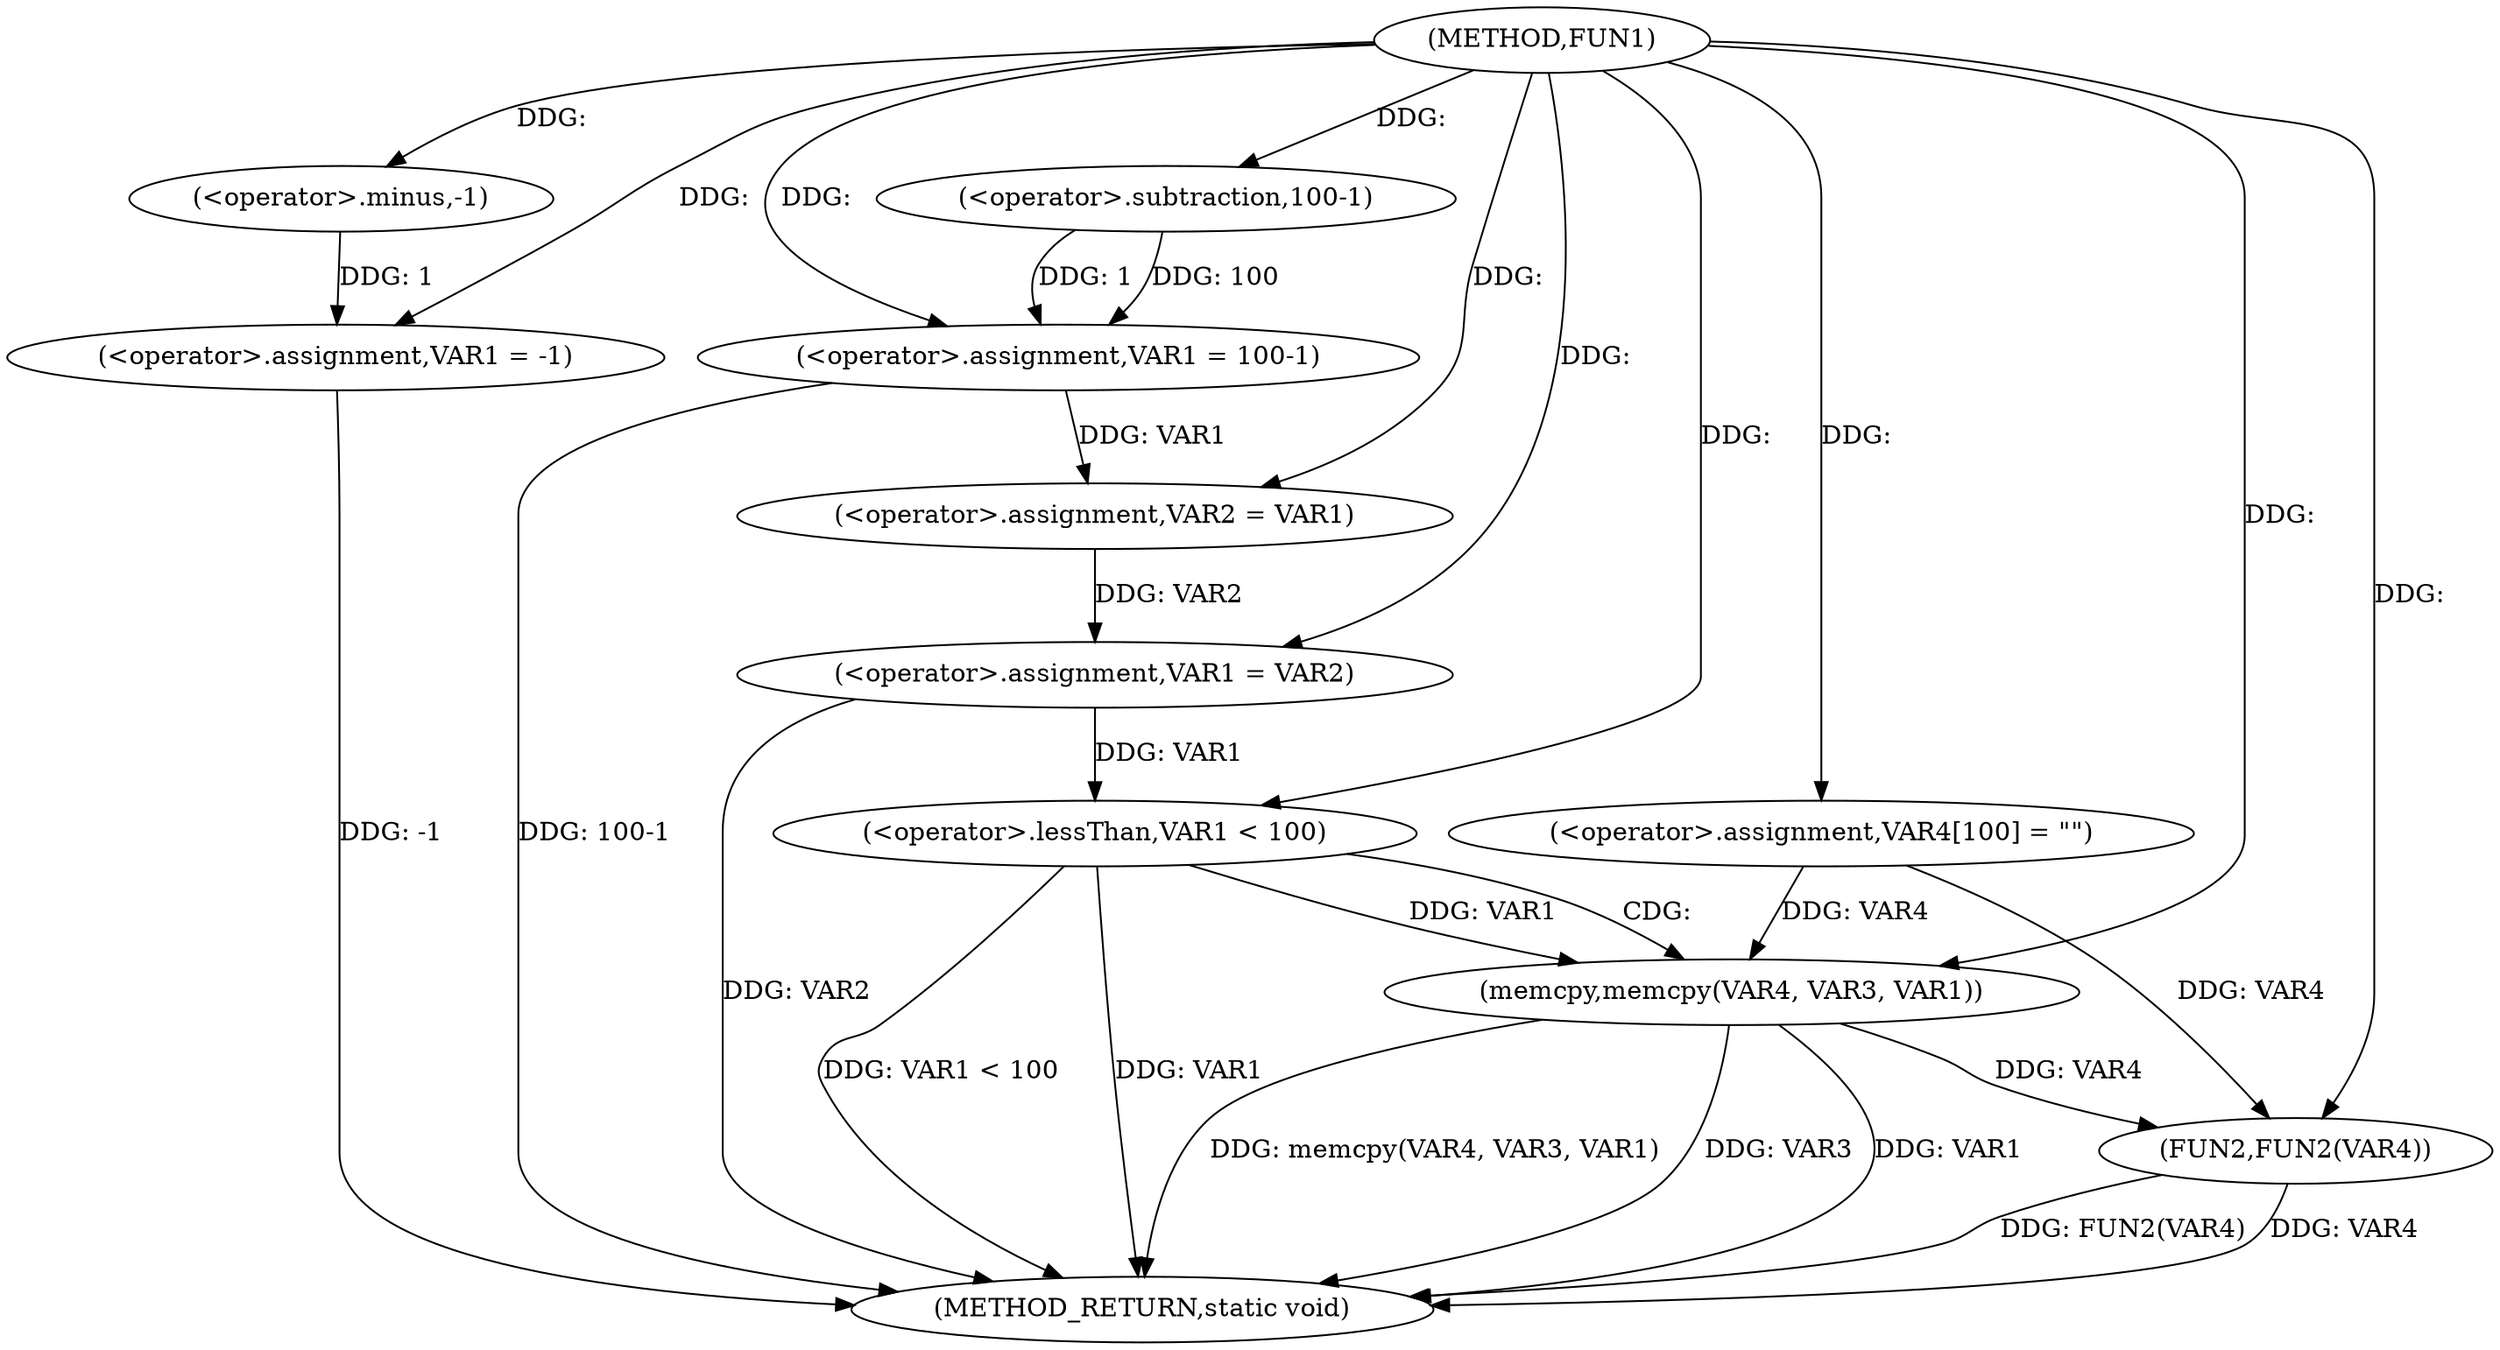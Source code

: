 digraph FUN1 {  
"1000100" [label = "(METHOD,FUN1)" ]
"1000138" [label = "(METHOD_RETURN,static void)" ]
"1000103" [label = "(<operator>.assignment,VAR1 = -1)" ]
"1000105" [label = "(<operator>.minus,-1)" ]
"1000107" [label = "(<operator>.assignment,VAR1 = 100-1)" ]
"1000109" [label = "(<operator>.subtraction,100-1)" ]
"1000114" [label = "(<operator>.assignment,VAR2 = VAR1)" ]
"1000118" [label = "(<operator>.assignment,VAR1 = VAR2)" ]
"1000124" [label = "(<operator>.assignment,VAR4[100] = \"\")" ]
"1000128" [label = "(<operator>.lessThan,VAR1 < 100)" ]
"1000132" [label = "(memcpy,memcpy(VAR4, VAR3, VAR1))" ]
"1000136" [label = "(FUN2,FUN2(VAR4))" ]
  "1000103" -> "1000138"  [ label = "DDG: -1"] 
  "1000132" -> "1000138"  [ label = "DDG: memcpy(VAR4, VAR3, VAR1)"] 
  "1000136" -> "1000138"  [ label = "DDG: FUN2(VAR4)"] 
  "1000128" -> "1000138"  [ label = "DDG: VAR1 < 100"] 
  "1000128" -> "1000138"  [ label = "DDG: VAR1"] 
  "1000132" -> "1000138"  [ label = "DDG: VAR3"] 
  "1000132" -> "1000138"  [ label = "DDG: VAR1"] 
  "1000118" -> "1000138"  [ label = "DDG: VAR2"] 
  "1000136" -> "1000138"  [ label = "DDG: VAR4"] 
  "1000107" -> "1000138"  [ label = "DDG: 100-1"] 
  "1000105" -> "1000103"  [ label = "DDG: 1"] 
  "1000100" -> "1000103"  [ label = "DDG: "] 
  "1000100" -> "1000105"  [ label = "DDG: "] 
  "1000109" -> "1000107"  [ label = "DDG: 100"] 
  "1000109" -> "1000107"  [ label = "DDG: 1"] 
  "1000100" -> "1000107"  [ label = "DDG: "] 
  "1000100" -> "1000109"  [ label = "DDG: "] 
  "1000107" -> "1000114"  [ label = "DDG: VAR1"] 
  "1000100" -> "1000114"  [ label = "DDG: "] 
  "1000114" -> "1000118"  [ label = "DDG: VAR2"] 
  "1000100" -> "1000118"  [ label = "DDG: "] 
  "1000100" -> "1000124"  [ label = "DDG: "] 
  "1000118" -> "1000128"  [ label = "DDG: VAR1"] 
  "1000100" -> "1000128"  [ label = "DDG: "] 
  "1000124" -> "1000132"  [ label = "DDG: VAR4"] 
  "1000100" -> "1000132"  [ label = "DDG: "] 
  "1000128" -> "1000132"  [ label = "DDG: VAR1"] 
  "1000124" -> "1000136"  [ label = "DDG: VAR4"] 
  "1000132" -> "1000136"  [ label = "DDG: VAR4"] 
  "1000100" -> "1000136"  [ label = "DDG: "] 
  "1000128" -> "1000132"  [ label = "CDG: "] 
}
